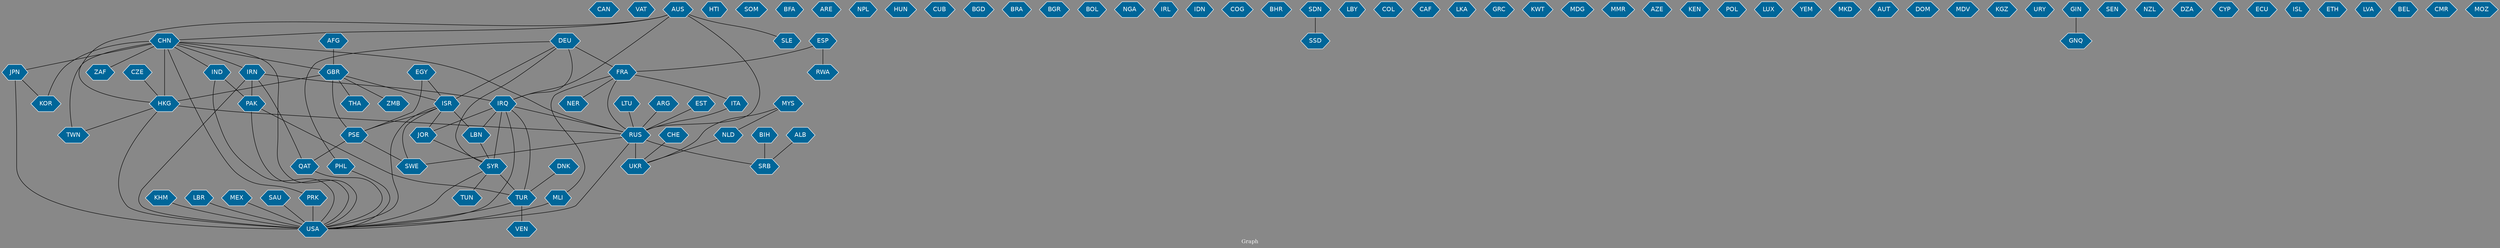 // Countries together in item graph
graph {
	graph [bgcolor="#888888" fontcolor=white fontsize=12 label="Graph" outputorder=edgesfirst overlap=prism]
	node [color=white fillcolor="#006699" fontcolor=white fontname=Helvetica shape=hexagon style=filled]
	edge [arrowhead=open color=black fontcolor=white fontname=Courier fontsize=12]
		CAN [label=CAN]
		VAT [label=VAT]
		EGY [label=EGY]
		IND [label=IND]
		HKG [label=HKG]
		HTI [label=HTI]
		IRQ [label=IRQ]
		SOM [label=SOM]
		GBR [label=GBR]
		FRA [label=FRA]
		DEU [label=DEU]
		RUS [label=RUS]
		PRK [label=PRK]
		CHN [label=CHN]
		KHM [label=KHM]
		BFA [label=BFA]
		LBR [label=LBR]
		SYR [label=SYR]
		TUR [label=TUR]
		USA [label=USA]
		ARE [label=ARE]
		MEX [label=MEX]
		CHE [label=CHE]
		SAU [label=SAU]
		JPN [label=JPN]
		NPL [label=NPL]
		HUN [label=HUN]
		CUB [label=CUB]
		IRN [label=IRN]
		BGD [label=BGD]
		ZMB [label=ZMB]
		LTU [label=LTU]
		BRA [label=BRA]
		TWN [label=TWN]
		UKR [label=UKR]
		SLE [label=SLE]
		BGR [label=BGR]
		AFG [label=AFG]
		AUS [label=AUS]
		ESP [label=ESP]
		KOR [label=KOR]
		JOR [label=JOR]
		VEN [label=VEN]
		BOL [label=BOL]
		PSE [label=PSE]
		MLI [label=MLI]
		PAK [label=PAK]
		NGA [label=NGA]
		ISR [label=ISR]
		ARG [label=ARG]
		MYS [label=MYS]
		IRL [label=IRL]
		IDN [label=IDN]
		SWE [label=SWE]
		COG [label=COG]
		ZAF [label=ZAF]
		EST [label=EST]
		LBN [label=LBN]
		BHR [label=BHR]
		SDN [label=SDN]
		PHL [label=PHL]
		LBY [label=LBY]
		RWA [label=RWA]
		TUN [label=TUN]
		COL [label=COL]
		NLD [label=NLD]
		QAT [label=QAT]
		CAF [label=CAF]
		LKA [label=LKA]
		GRC [label=GRC]
		KWT [label=KWT]
		NER [label=NER]
		SRB [label=SRB]
		BIH [label=BIH]
		MDG [label=MDG]
		MMR [label=MMR]
		AZE [label=AZE]
		KEN [label=KEN]
		ITA [label=ITA]
		DNK [label=DNK]
		POL [label=POL]
		LUX [label=LUX]
		YEM [label=YEM]
		THA [label=THA]
		MKD [label=MKD]
		AUT [label=AUT]
		DOM [label=DOM]
		MDV [label=MDV]
		KGZ [label=KGZ]
		URY [label=URY]
		GIN [label=GIN]
		GNQ [label=GNQ]
		SEN [label=SEN]
		NZL [label=NZL]
		DZA [label=DZA]
		CYP [label=CYP]
		SSD [label=SSD]
		ECU [label=ECU]
		ISL [label=ISL]
		ETH [label=ETH]
		LVA [label=LVA]
		CZE [label=CZE]
		ALB [label=ALB]
		BEL [label=BEL]
		CMR [label=CMR]
		MOZ [label=MOZ]
			HKG -- USA [weight=3]
			IRQ -- RUS [weight=1]
			ALB -- SRB [weight=2]
			SYR -- TUR [weight=31]
			LTU -- RUS [weight=1]
			ESP -- RWA [weight=1]
			ITA -- RUS [weight=1]
			BIH -- SRB [weight=2]
			AFG -- GBR [weight=12]
			JOR -- SYR [weight=3]
			IRQ -- LBN [weight=1]
			IRN -- QAT [weight=1]
			PHL -- USA [weight=1]
			ARG -- RUS [weight=2]
			HKG -- TWN [weight=6]
			LBR -- USA [weight=1]
			CHN -- PRK [weight=1]
			HKG -- RUS [weight=2]
			GBR -- PSE [weight=5]
			CHN -- ZAF [weight=1]
			SDN -- SSD [weight=3]
			EST -- RUS [weight=2]
			TUR -- USA [weight=5]
			FRA -- MLI [weight=1]
			GBR -- THA [weight=1]
			PRK -- USA [weight=9]
			DEU -- SYR [weight=2]
			ISR -- LBN [weight=5]
			PSE -- SWE [weight=4]
			JPN -- USA [weight=5]
			CHN -- USA [weight=2]
			DEU -- PHL [weight=1]
			QAT -- USA [weight=1]
			EGY -- PSE [weight=4]
			CHN -- GBR [weight=1]
			FRA -- NER [weight=1]
			EGY -- ISR [weight=1]
			IND -- USA [weight=1]
			CHN -- IND [weight=2]
			GBR -- HKG [weight=2]
			CHN -- TWN [weight=8]
			GBR -- ISR [weight=1]
			AUS -- IRQ [weight=1]
			KHM -- USA [weight=1]
			NLD -- UKR [weight=2]
			CHN -- JPN [weight=2]
			LBN -- SYR [weight=6]
			RUS -- SRB [weight=1]
			IRQ -- SYR [weight=21]
			GBR -- ZMB [weight=1]
			ISR -- USA [weight=2]
			AUS -- SLE [weight=1]
			MYS -- UKR [weight=2]
			PSE -- QAT [weight=1]
			TUR -- VEN [weight=2]
			ISR -- SWE [weight=1]
			DEU -- FRA [weight=5]
			ISR -- PSE [weight=10]
			IND -- PAK [weight=11]
			PAK -- USA [weight=1]
			IRN -- IRQ [weight=1]
			ESP -- FRA [weight=2]
			DNK -- TUR [weight=1]
			DEU -- IRQ [weight=2]
			MLI -- USA [weight=3]
			MEX -- USA [weight=3]
			IRQ -- JOR [weight=3]
			RUS -- UKR [weight=21]
			PAK -- TUR [weight=1]
			FRA -- RUS [weight=2]
			IRN -- USA [weight=6]
			AUS -- HKG [weight=1]
			CHN -- KOR [weight=4]
			DEU -- ISR [weight=4]
			SYR -- USA [weight=4]
			ISR -- JOR [weight=3]
			MYS -- NLD [weight=2]
			SYR -- TUN [weight=1]
			GIN -- GNQ [weight=1]
			IRQ -- USA [weight=4]
			CHN -- IRN [weight=1]
			JPN -- KOR [weight=2]
			CZE -- HKG [weight=1]
			AUS -- RUS [weight=3]
			CHN -- RUS [weight=8]
			RUS -- USA [weight=2]
			CHE -- UKR [weight=1]
			FRA -- ITA [weight=1]
			IRN -- PAK [weight=5]
			AUS -- CHN [weight=2]
			RUS -- SWE [weight=1]
			IRQ -- TUR [weight=12]
			CHN -- HKG [weight=46]
			SAU -- USA [weight=6]
}